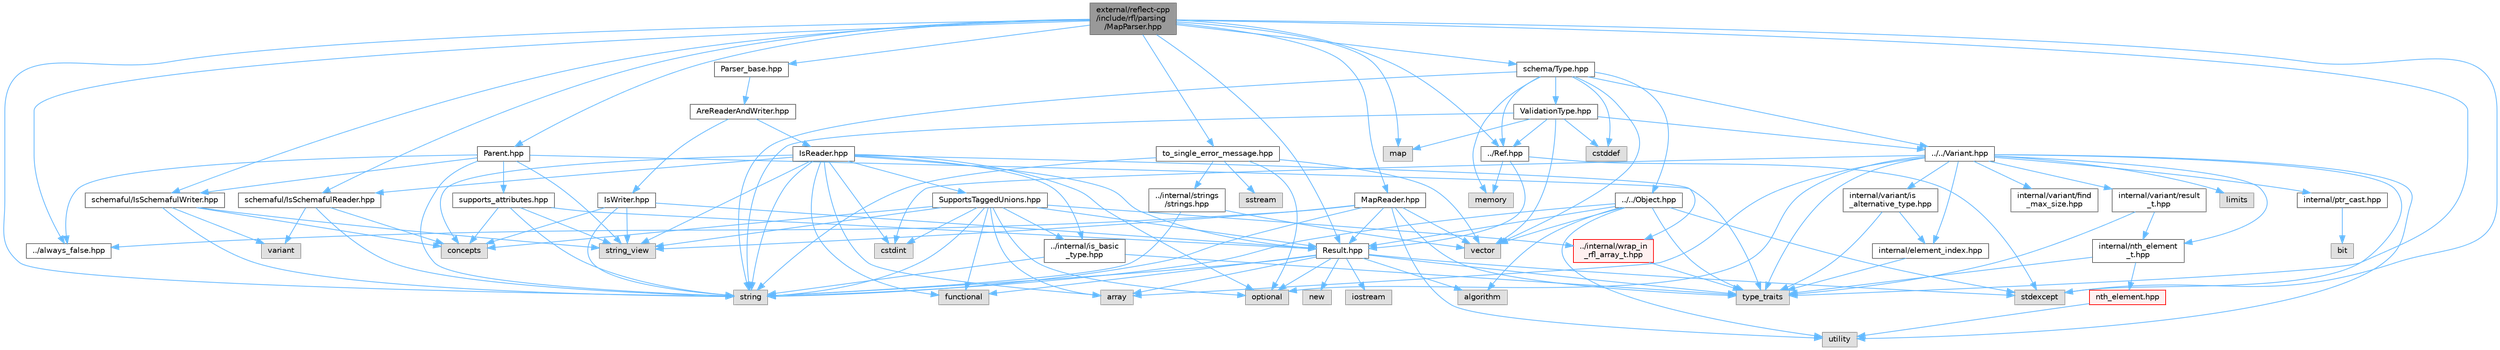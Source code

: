 digraph "external/reflect-cpp/include/rfl/parsing/MapParser.hpp"
{
 // LATEX_PDF_SIZE
  bgcolor="transparent";
  edge [fontname=Helvetica,fontsize=10,labelfontname=Helvetica,labelfontsize=10];
  node [fontname=Helvetica,fontsize=10,shape=box,height=0.2,width=0.4];
  Node1 [id="Node000001",label="external/reflect-cpp\l/include/rfl/parsing\l/MapParser.hpp",height=0.2,width=0.4,color="gray40", fillcolor="grey60", style="filled", fontcolor="black",tooltip=" "];
  Node1 -> Node2 [id="edge1_Node000001_Node000002",color="steelblue1",style="solid",tooltip=" "];
  Node2 [id="Node000002",label="map",height=0.2,width=0.4,color="grey60", fillcolor="#E0E0E0", style="filled",tooltip=" "];
  Node1 -> Node3 [id="edge2_Node000001_Node000003",color="steelblue1",style="solid",tooltip=" "];
  Node3 [id="Node000003",label="stdexcept",height=0.2,width=0.4,color="grey60", fillcolor="#E0E0E0", style="filled",tooltip=" "];
  Node1 -> Node4 [id="edge3_Node000001_Node000004",color="steelblue1",style="solid",tooltip=" "];
  Node4 [id="Node000004",label="string",height=0.2,width=0.4,color="grey60", fillcolor="#E0E0E0", style="filled",tooltip=" "];
  Node1 -> Node5 [id="edge4_Node000001_Node000005",color="steelblue1",style="solid",tooltip=" "];
  Node5 [id="Node000005",label="type_traits",height=0.2,width=0.4,color="grey60", fillcolor="#E0E0E0", style="filled",tooltip=" "];
  Node1 -> Node6 [id="edge5_Node000001_Node000006",color="steelblue1",style="solid",tooltip=" "];
  Node6 [id="Node000006",label="../Ref.hpp",height=0.2,width=0.4,color="grey40", fillcolor="white", style="filled",URL="$_ref_8hpp.html",tooltip=" "];
  Node6 -> Node7 [id="edge6_Node000006_Node000007",color="steelblue1",style="solid",tooltip=" "];
  Node7 [id="Node000007",label="memory",height=0.2,width=0.4,color="grey60", fillcolor="#E0E0E0", style="filled",tooltip=" "];
  Node6 -> Node3 [id="edge7_Node000006_Node000003",color="steelblue1",style="solid",tooltip=" "];
  Node6 -> Node8 [id="edge8_Node000006_Node000008",color="steelblue1",style="solid",tooltip=" "];
  Node8 [id="Node000008",label="Result.hpp",height=0.2,width=0.4,color="grey40", fillcolor="white", style="filled",URL="$_result_8hpp.html",tooltip=" "];
  Node8 -> Node9 [id="edge9_Node000008_Node000009",color="steelblue1",style="solid",tooltip=" "];
  Node9 [id="Node000009",label="algorithm",height=0.2,width=0.4,color="grey60", fillcolor="#E0E0E0", style="filled",tooltip=" "];
  Node8 -> Node10 [id="edge10_Node000008_Node000010",color="steelblue1",style="solid",tooltip=" "];
  Node10 [id="Node000010",label="array",height=0.2,width=0.4,color="grey60", fillcolor="#E0E0E0", style="filled",tooltip=" "];
  Node8 -> Node11 [id="edge11_Node000008_Node000011",color="steelblue1",style="solid",tooltip=" "];
  Node11 [id="Node000011",label="functional",height=0.2,width=0.4,color="grey60", fillcolor="#E0E0E0", style="filled",tooltip=" "];
  Node8 -> Node12 [id="edge12_Node000008_Node000012",color="steelblue1",style="solid",tooltip=" "];
  Node12 [id="Node000012",label="iostream",height=0.2,width=0.4,color="grey60", fillcolor="#E0E0E0", style="filled",tooltip=" "];
  Node8 -> Node13 [id="edge13_Node000008_Node000013",color="steelblue1",style="solid",tooltip=" "];
  Node13 [id="Node000013",label="new",height=0.2,width=0.4,color="grey60", fillcolor="#E0E0E0", style="filled",tooltip=" "];
  Node8 -> Node14 [id="edge14_Node000008_Node000014",color="steelblue1",style="solid",tooltip=" "];
  Node14 [id="Node000014",label="optional",height=0.2,width=0.4,color="grey60", fillcolor="#E0E0E0", style="filled",tooltip=" "];
  Node8 -> Node3 [id="edge15_Node000008_Node000003",color="steelblue1",style="solid",tooltip=" "];
  Node8 -> Node4 [id="edge16_Node000008_Node000004",color="steelblue1",style="solid",tooltip=" "];
  Node8 -> Node5 [id="edge17_Node000008_Node000005",color="steelblue1",style="solid",tooltip=" "];
  Node1 -> Node8 [id="edge18_Node000001_Node000008",color="steelblue1",style="solid",tooltip=" "];
  Node1 -> Node15 [id="edge19_Node000001_Node000015",color="steelblue1",style="solid",tooltip=" "];
  Node15 [id="Node000015",label="../always_false.hpp",height=0.2,width=0.4,color="grey40", fillcolor="white", style="filled",URL="$always__false_8hpp.html",tooltip=" "];
  Node1 -> Node16 [id="edge20_Node000001_Node000016",color="steelblue1",style="solid",tooltip=" "];
  Node16 [id="Node000016",label="MapReader.hpp",height=0.2,width=0.4,color="grey40", fillcolor="white", style="filled",URL="$_map_reader_8hpp.html",tooltip=" "];
  Node16 -> Node4 [id="edge21_Node000016_Node000004",color="steelblue1",style="solid",tooltip=" "];
  Node16 -> Node17 [id="edge22_Node000016_Node000017",color="steelblue1",style="solid",tooltip=" "];
  Node17 [id="Node000017",label="string_view",height=0.2,width=0.4,color="grey60", fillcolor="#E0E0E0", style="filled",tooltip=" "];
  Node16 -> Node5 [id="edge23_Node000016_Node000005",color="steelblue1",style="solid",tooltip=" "];
  Node16 -> Node18 [id="edge24_Node000016_Node000018",color="steelblue1",style="solid",tooltip=" "];
  Node18 [id="Node000018",label="utility",height=0.2,width=0.4,color="grey60", fillcolor="#E0E0E0", style="filled",tooltip=" "];
  Node16 -> Node19 [id="edge25_Node000016_Node000019",color="steelblue1",style="solid",tooltip=" "];
  Node19 [id="Node000019",label="vector",height=0.2,width=0.4,color="grey60", fillcolor="#E0E0E0", style="filled",tooltip=" "];
  Node16 -> Node8 [id="edge26_Node000016_Node000008",color="steelblue1",style="solid",tooltip=" "];
  Node16 -> Node15 [id="edge27_Node000016_Node000015",color="steelblue1",style="solid",tooltip=" "];
  Node1 -> Node20 [id="edge28_Node000001_Node000020",color="steelblue1",style="solid",tooltip=" "];
  Node20 [id="Node000020",label="Parent.hpp",height=0.2,width=0.4,color="grey40", fillcolor="white", style="filled",URL="$_parent_8hpp.html",tooltip=" "];
  Node20 -> Node4 [id="edge29_Node000020_Node000004",color="steelblue1",style="solid",tooltip=" "];
  Node20 -> Node17 [id="edge30_Node000020_Node000017",color="steelblue1",style="solid",tooltip=" "];
  Node20 -> Node5 [id="edge31_Node000020_Node000005",color="steelblue1",style="solid",tooltip=" "];
  Node20 -> Node15 [id="edge32_Node000020_Node000015",color="steelblue1",style="solid",tooltip=" "];
  Node20 -> Node21 [id="edge33_Node000020_Node000021",color="steelblue1",style="solid",tooltip=" "];
  Node21 [id="Node000021",label="schemaful/IsSchemafulWriter.hpp",height=0.2,width=0.4,color="grey40", fillcolor="white", style="filled",URL="$_is_schemaful_writer_8hpp.html",tooltip=" "];
  Node21 -> Node22 [id="edge34_Node000021_Node000022",color="steelblue1",style="solid",tooltip=" "];
  Node22 [id="Node000022",label="concepts",height=0.2,width=0.4,color="grey60", fillcolor="#E0E0E0", style="filled",tooltip=" "];
  Node21 -> Node4 [id="edge35_Node000021_Node000004",color="steelblue1",style="solid",tooltip=" "];
  Node21 -> Node17 [id="edge36_Node000021_Node000017",color="steelblue1",style="solid",tooltip=" "];
  Node21 -> Node23 [id="edge37_Node000021_Node000023",color="steelblue1",style="solid",tooltip=" "];
  Node23 [id="Node000023",label="variant",height=0.2,width=0.4,color="grey60", fillcolor="#E0E0E0", style="filled",tooltip=" "];
  Node20 -> Node24 [id="edge38_Node000020_Node000024",color="steelblue1",style="solid",tooltip=" "];
  Node24 [id="Node000024",label="supports_attributes.hpp",height=0.2,width=0.4,color="grey40", fillcolor="white", style="filled",URL="$supports__attributes_8hpp.html",tooltip=" "];
  Node24 -> Node22 [id="edge39_Node000024_Node000022",color="steelblue1",style="solid",tooltip=" "];
  Node24 -> Node4 [id="edge40_Node000024_Node000004",color="steelblue1",style="solid",tooltip=" "];
  Node24 -> Node17 [id="edge41_Node000024_Node000017",color="steelblue1",style="solid",tooltip=" "];
  Node24 -> Node8 [id="edge42_Node000024_Node000008",color="steelblue1",style="solid",tooltip=" "];
  Node1 -> Node25 [id="edge43_Node000001_Node000025",color="steelblue1",style="solid",tooltip=" "];
  Node25 [id="Node000025",label="Parser_base.hpp",height=0.2,width=0.4,color="grey40", fillcolor="white", style="filled",URL="$_parser__base_8hpp.html",tooltip=" "];
  Node25 -> Node26 [id="edge44_Node000025_Node000026",color="steelblue1",style="solid",tooltip=" "];
  Node26 [id="Node000026",label="AreReaderAndWriter.hpp",height=0.2,width=0.4,color="grey40", fillcolor="white", style="filled",URL="$_are_reader_and_writer_8hpp.html",tooltip=" "];
  Node26 -> Node27 [id="edge45_Node000026_Node000027",color="steelblue1",style="solid",tooltip=" "];
  Node27 [id="Node000027",label="IsReader.hpp",height=0.2,width=0.4,color="grey40", fillcolor="white", style="filled",URL="$_is_reader_8hpp.html",tooltip=" "];
  Node27 -> Node10 [id="edge46_Node000027_Node000010",color="steelblue1",style="solid",tooltip=" "];
  Node27 -> Node22 [id="edge47_Node000027_Node000022",color="steelblue1",style="solid",tooltip=" "];
  Node27 -> Node28 [id="edge48_Node000027_Node000028",color="steelblue1",style="solid",tooltip=" "];
  Node28 [id="Node000028",label="cstdint",height=0.2,width=0.4,color="grey60", fillcolor="#E0E0E0", style="filled",tooltip=" "];
  Node27 -> Node11 [id="edge49_Node000027_Node000011",color="steelblue1",style="solid",tooltip=" "];
  Node27 -> Node14 [id="edge50_Node000027_Node000014",color="steelblue1",style="solid",tooltip=" "];
  Node27 -> Node4 [id="edge51_Node000027_Node000004",color="steelblue1",style="solid",tooltip=" "];
  Node27 -> Node17 [id="edge52_Node000027_Node000017",color="steelblue1",style="solid",tooltip=" "];
  Node27 -> Node8 [id="edge53_Node000027_Node000008",color="steelblue1",style="solid",tooltip=" "];
  Node27 -> Node29 [id="edge54_Node000027_Node000029",color="steelblue1",style="solid",tooltip=" "];
  Node29 [id="Node000029",label="../internal/is_basic\l_type.hpp",height=0.2,width=0.4,color="grey40", fillcolor="white", style="filled",URL="$is__basic__type_8hpp.html",tooltip=" "];
  Node29 -> Node4 [id="edge55_Node000029_Node000004",color="steelblue1",style="solid",tooltip=" "];
  Node29 -> Node5 [id="edge56_Node000029_Node000005",color="steelblue1",style="solid",tooltip=" "];
  Node27 -> Node30 [id="edge57_Node000027_Node000030",color="steelblue1",style="solid",tooltip=" "];
  Node30 [id="Node000030",label="../internal/wrap_in\l_rfl_array_t.hpp",height=0.2,width=0.4,color="red", fillcolor="#FFF0F0", style="filled",URL="$wrap__in__rfl__array__t_8hpp.html",tooltip=" "];
  Node30 -> Node5 [id="edge58_Node000030_Node000005",color="steelblue1",style="solid",tooltip=" "];
  Node27 -> Node34 [id="edge59_Node000027_Node000034",color="steelblue1",style="solid",tooltip=" "];
  Node34 [id="Node000034",label="SupportsTaggedUnions.hpp",height=0.2,width=0.4,color="grey40", fillcolor="white", style="filled",URL="$_supports_tagged_unions_8hpp.html",tooltip=" "];
  Node34 -> Node10 [id="edge60_Node000034_Node000010",color="steelblue1",style="solid",tooltip=" "];
  Node34 -> Node22 [id="edge61_Node000034_Node000022",color="steelblue1",style="solid",tooltip=" "];
  Node34 -> Node28 [id="edge62_Node000034_Node000028",color="steelblue1",style="solid",tooltip=" "];
  Node34 -> Node11 [id="edge63_Node000034_Node000011",color="steelblue1",style="solid",tooltip=" "];
  Node34 -> Node14 [id="edge64_Node000034_Node000014",color="steelblue1",style="solid",tooltip=" "];
  Node34 -> Node4 [id="edge65_Node000034_Node000004",color="steelblue1",style="solid",tooltip=" "];
  Node34 -> Node17 [id="edge66_Node000034_Node000017",color="steelblue1",style="solid",tooltip=" "];
  Node34 -> Node8 [id="edge67_Node000034_Node000008",color="steelblue1",style="solid",tooltip=" "];
  Node34 -> Node29 [id="edge68_Node000034_Node000029",color="steelblue1",style="solid",tooltip=" "];
  Node34 -> Node30 [id="edge69_Node000034_Node000030",color="steelblue1",style="solid",tooltip=" "];
  Node27 -> Node35 [id="edge70_Node000027_Node000035",color="steelblue1",style="solid",tooltip=" "];
  Node35 [id="Node000035",label="schemaful/IsSchemafulReader.hpp",height=0.2,width=0.4,color="grey40", fillcolor="white", style="filled",URL="$_is_schemaful_reader_8hpp.html",tooltip=" "];
  Node35 -> Node22 [id="edge71_Node000035_Node000022",color="steelblue1",style="solid",tooltip=" "];
  Node35 -> Node4 [id="edge72_Node000035_Node000004",color="steelblue1",style="solid",tooltip=" "];
  Node35 -> Node23 [id="edge73_Node000035_Node000023",color="steelblue1",style="solid",tooltip=" "];
  Node26 -> Node36 [id="edge74_Node000026_Node000036",color="steelblue1",style="solid",tooltip=" "];
  Node36 [id="Node000036",label="IsWriter.hpp",height=0.2,width=0.4,color="grey40", fillcolor="white", style="filled",URL="$_is_writer_8hpp.html",tooltip=" "];
  Node36 -> Node22 [id="edge75_Node000036_Node000022",color="steelblue1",style="solid",tooltip=" "];
  Node36 -> Node4 [id="edge76_Node000036_Node000004",color="steelblue1",style="solid",tooltip=" "];
  Node36 -> Node17 [id="edge77_Node000036_Node000017",color="steelblue1",style="solid",tooltip=" "];
  Node36 -> Node8 [id="edge78_Node000036_Node000008",color="steelblue1",style="solid",tooltip=" "];
  Node1 -> Node37 [id="edge79_Node000001_Node000037",color="steelblue1",style="solid",tooltip=" "];
  Node37 [id="Node000037",label="schema/Type.hpp",height=0.2,width=0.4,color="grey40", fillcolor="white", style="filled",URL="$parsing_2schema_2_type_8hpp.html",tooltip=" "];
  Node37 -> Node32 [id="edge80_Node000037_Node000032",color="steelblue1",style="solid",tooltip=" "];
  Node32 [id="Node000032",label="cstddef",height=0.2,width=0.4,color="grey60", fillcolor="#E0E0E0", style="filled",tooltip=" "];
  Node37 -> Node7 [id="edge81_Node000037_Node000007",color="steelblue1",style="solid",tooltip=" "];
  Node37 -> Node4 [id="edge82_Node000037_Node000004",color="steelblue1",style="solid",tooltip=" "];
  Node37 -> Node19 [id="edge83_Node000037_Node000019",color="steelblue1",style="solid",tooltip=" "];
  Node37 -> Node38 [id="edge84_Node000037_Node000038",color="steelblue1",style="solid",tooltip=" "];
  Node38 [id="Node000038",label="../../Object.hpp",height=0.2,width=0.4,color="grey40", fillcolor="white", style="filled",URL="$_object_8hpp.html",tooltip=" "];
  Node38 -> Node9 [id="edge85_Node000038_Node000009",color="steelblue1",style="solid",tooltip=" "];
  Node38 -> Node3 [id="edge86_Node000038_Node000003",color="steelblue1",style="solid",tooltip=" "];
  Node38 -> Node4 [id="edge87_Node000038_Node000004",color="steelblue1",style="solid",tooltip=" "];
  Node38 -> Node5 [id="edge88_Node000038_Node000005",color="steelblue1",style="solid",tooltip=" "];
  Node38 -> Node18 [id="edge89_Node000038_Node000018",color="steelblue1",style="solid",tooltip=" "];
  Node38 -> Node19 [id="edge90_Node000038_Node000019",color="steelblue1",style="solid",tooltip=" "];
  Node38 -> Node8 [id="edge91_Node000038_Node000008",color="steelblue1",style="solid",tooltip=" "];
  Node37 -> Node6 [id="edge92_Node000037_Node000006",color="steelblue1",style="solid",tooltip=" "];
  Node37 -> Node39 [id="edge93_Node000037_Node000039",color="steelblue1",style="solid",tooltip=" "];
  Node39 [id="Node000039",label="../../Variant.hpp",height=0.2,width=0.4,color="grey40", fillcolor="white", style="filled",URL="$_variant_8hpp.html",tooltip=" "];
  Node39 -> Node10 [id="edge94_Node000039_Node000010",color="steelblue1",style="solid",tooltip=" "];
  Node39 -> Node28 [id="edge95_Node000039_Node000028",color="steelblue1",style="solid",tooltip=" "];
  Node39 -> Node40 [id="edge96_Node000039_Node000040",color="steelblue1",style="solid",tooltip=" "];
  Node40 [id="Node000040",label="limits",height=0.2,width=0.4,color="grey60", fillcolor="#E0E0E0", style="filled",tooltip=" "];
  Node39 -> Node14 [id="edge97_Node000039_Node000014",color="steelblue1",style="solid",tooltip=" "];
  Node39 -> Node3 [id="edge98_Node000039_Node000003",color="steelblue1",style="solid",tooltip=" "];
  Node39 -> Node5 [id="edge99_Node000039_Node000005",color="steelblue1",style="solid",tooltip=" "];
  Node39 -> Node18 [id="edge100_Node000039_Node000018",color="steelblue1",style="solid",tooltip=" "];
  Node39 -> Node41 [id="edge101_Node000039_Node000041",color="steelblue1",style="solid",tooltip=" "];
  Node41 [id="Node000041",label="internal/element_index.hpp",height=0.2,width=0.4,color="grey40", fillcolor="white", style="filled",URL="$element__index_8hpp.html",tooltip=" "];
  Node41 -> Node5 [id="edge102_Node000041_Node000005",color="steelblue1",style="solid",tooltip=" "];
  Node39 -> Node42 [id="edge103_Node000039_Node000042",color="steelblue1",style="solid",tooltip=" "];
  Node42 [id="Node000042",label="internal/nth_element\l_t.hpp",height=0.2,width=0.4,color="grey40", fillcolor="white", style="filled",URL="$nth__element__t_8hpp.html",tooltip=" "];
  Node42 -> Node5 [id="edge104_Node000042_Node000005",color="steelblue1",style="solid",tooltip=" "];
  Node42 -> Node43 [id="edge105_Node000042_Node000043",color="steelblue1",style="solid",tooltip=" "];
  Node43 [id="Node000043",label="nth_element.hpp",height=0.2,width=0.4,color="red", fillcolor="#FFF0F0", style="filled",URL="$nth__element_8hpp.html",tooltip=" "];
  Node43 -> Node18 [id="edge106_Node000043_Node000018",color="steelblue1",style="solid",tooltip=" "];
  Node39 -> Node45 [id="edge107_Node000039_Node000045",color="steelblue1",style="solid",tooltip=" "];
  Node45 [id="Node000045",label="internal/variant/find\l_max_size.hpp",height=0.2,width=0.4,color="grey40", fillcolor="white", style="filled",URL="$find__max__size_8hpp.html",tooltip=" "];
  Node39 -> Node46 [id="edge108_Node000039_Node000046",color="steelblue1",style="solid",tooltip=" "];
  Node46 [id="Node000046",label="internal/variant/is\l_alternative_type.hpp",height=0.2,width=0.4,color="grey40", fillcolor="white", style="filled",URL="$is__alternative__type_8hpp.html",tooltip=" "];
  Node46 -> Node5 [id="edge109_Node000046_Node000005",color="steelblue1",style="solid",tooltip=" "];
  Node46 -> Node41 [id="edge110_Node000046_Node000041",color="steelblue1",style="solid",tooltip=" "];
  Node39 -> Node47 [id="edge111_Node000039_Node000047",color="steelblue1",style="solid",tooltip=" "];
  Node47 [id="Node000047",label="internal/variant/result\l_t.hpp",height=0.2,width=0.4,color="grey40", fillcolor="white", style="filled",URL="$result__t_8hpp.html",tooltip=" "];
  Node47 -> Node5 [id="edge112_Node000047_Node000005",color="steelblue1",style="solid",tooltip=" "];
  Node47 -> Node42 [id="edge113_Node000047_Node000042",color="steelblue1",style="solid",tooltip=" "];
  Node39 -> Node48 [id="edge114_Node000039_Node000048",color="steelblue1",style="solid",tooltip=" "];
  Node48 [id="Node000048",label="internal/ptr_cast.hpp",height=0.2,width=0.4,color="grey40", fillcolor="white", style="filled",URL="$ptr__cast_8hpp.html",tooltip=" "];
  Node48 -> Node49 [id="edge115_Node000048_Node000049",color="steelblue1",style="solid",tooltip=" "];
  Node49 [id="Node000049",label="bit",height=0.2,width=0.4,color="grey60", fillcolor="#E0E0E0", style="filled",tooltip=" "];
  Node37 -> Node50 [id="edge116_Node000037_Node000050",color="steelblue1",style="solid",tooltip=" "];
  Node50 [id="Node000050",label="ValidationType.hpp",height=0.2,width=0.4,color="grey40", fillcolor="white", style="filled",URL="$_validation_type_8hpp.html",tooltip=" "];
  Node50 -> Node32 [id="edge117_Node000050_Node000032",color="steelblue1",style="solid",tooltip=" "];
  Node50 -> Node2 [id="edge118_Node000050_Node000002",color="steelblue1",style="solid",tooltip=" "];
  Node50 -> Node4 [id="edge119_Node000050_Node000004",color="steelblue1",style="solid",tooltip=" "];
  Node50 -> Node19 [id="edge120_Node000050_Node000019",color="steelblue1",style="solid",tooltip=" "];
  Node50 -> Node6 [id="edge121_Node000050_Node000006",color="steelblue1",style="solid",tooltip=" "];
  Node50 -> Node39 [id="edge122_Node000050_Node000039",color="steelblue1",style="solid",tooltip=" "];
  Node1 -> Node35 [id="edge123_Node000001_Node000035",color="steelblue1",style="solid",tooltip=" "];
  Node1 -> Node21 [id="edge124_Node000001_Node000021",color="steelblue1",style="solid",tooltip=" "];
  Node1 -> Node51 [id="edge125_Node000001_Node000051",color="steelblue1",style="solid",tooltip=" "];
  Node51 [id="Node000051",label="to_single_error_message.hpp",height=0.2,width=0.4,color="grey40", fillcolor="white", style="filled",URL="$to__single__error__message_8hpp.html",tooltip=" "];
  Node51 -> Node14 [id="edge126_Node000051_Node000014",color="steelblue1",style="solid",tooltip=" "];
  Node51 -> Node52 [id="edge127_Node000051_Node000052",color="steelblue1",style="solid",tooltip=" "];
  Node52 [id="Node000052",label="sstream",height=0.2,width=0.4,color="grey60", fillcolor="#E0E0E0", style="filled",tooltip=" "];
  Node51 -> Node4 [id="edge128_Node000051_Node000004",color="steelblue1",style="solid",tooltip=" "];
  Node51 -> Node19 [id="edge129_Node000051_Node000019",color="steelblue1",style="solid",tooltip=" "];
  Node51 -> Node53 [id="edge130_Node000051_Node000053",color="steelblue1",style="solid",tooltip=" "];
  Node53 [id="Node000053",label="../internal/strings\l/strings.hpp",height=0.2,width=0.4,color="grey40", fillcolor="white", style="filled",URL="$strings_8hpp.html",tooltip=" "];
  Node53 -> Node4 [id="edge131_Node000053_Node000004",color="steelblue1",style="solid",tooltip=" "];
  Node53 -> Node19 [id="edge132_Node000053_Node000019",color="steelblue1",style="solid",tooltip=" "];
}
